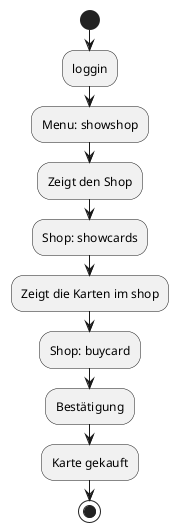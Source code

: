 @startuml
start
:loggin;
:Menu: showshop;
:Zeigt den Shop;
:Shop: showcards;
:Zeigt die Karten im shop;
:Shop: buycard;
:Bestätigung;
:Karte gekauft;
stop
@enduml